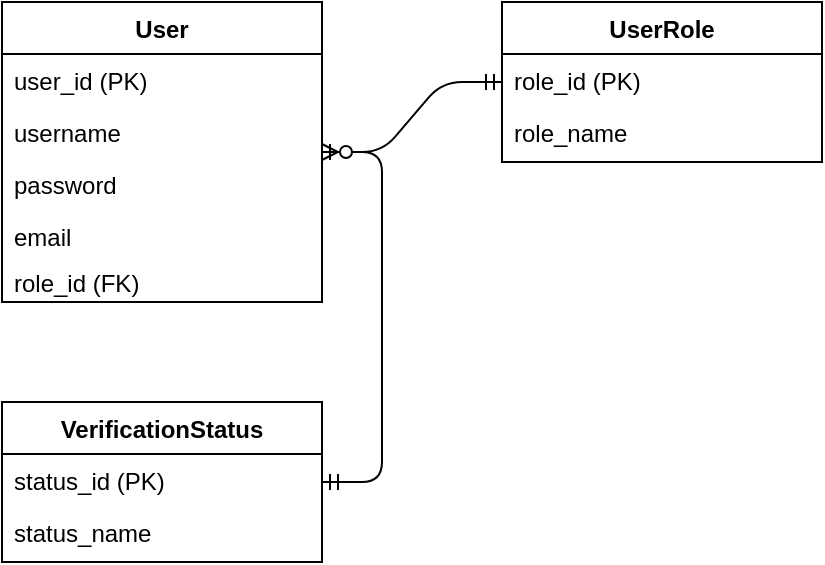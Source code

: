 <mxfile version="22.0.0" type="device">
  <diagram id="diagram_id_placeholder" name="User ERD">
    <mxGraphModel dx="1434" dy="784" grid="1" gridSize="10" guides="1" tooltips="1" connect="1" arrows="1" fold="1" page="1" pageScale="1" pageWidth="827" pageHeight="1169" math="0" shadow="0">
      <root>
        <mxCell id="0" />
        <mxCell id="1" parent="0" />

        <!-- User Entity -->
        <mxCell id="user" value="User" style="swimlane;fontStyle=1;align=center;verticalAlign=top;childLayout=stackLayout;horizontal=1;startSize=26;horizontalStack=0;resizeParent=1;resizeParentMax=0;resizeLast=0;collapsible=0;marginBottom=0;" vertex="1" parent="1">
          <mxGeometry x="200" y="100" width="160" height="150" as="geometry" />
        </mxCell>
        <mxCell id="user_pk" value="user_id (PK)" style="text;align=left;verticalAlign=middle;spacingLeft=4;spacingRight=4;overflow=hidden;portConstraint=eastwest;rotatable=0;" vertex="1" parent="user">
          <mxGeometry y="26" width="160" height="26" as="geometry" />
        </mxCell>
        <mxCell id="user_name" value="username" style="text;align=left;verticalAlign=middle;spacingLeft=4;spacingRight=4;overflow=hidden;portConstraint=eastwest;rotatable=0;" vertex="1" parent="user">
          <mxGeometry y="52" width="160" height="26" as="geometry" />
        </mxCell>
        <mxCell id="user_password" value="password" style="text;align=left;verticalAlign=middle;spacingLeft=4;spacingRight=4;overflow=hidden;portConstraint=eastwest;rotatable=0;" vertex="1" parent="user">
          <mxGeometry y="78" width="160" height="26" as="geometry" />
        </mxCell>
        <mxCell id="user_email" value="email" style="text;align=left;verticalAlign=middle;spacingLeft=4;spacingRight=4;overflow=hidden;portConstraint=eastwest;rotatable=0;" vertex="1" parent="user">
          <mxGeometry y="104" width="160" height="26" as="geometry" />
        </mxCell>
         <mxCell id="user_role_fk" value="role_id (FK)" style="text;align=left;verticalAlign=middle;spacingLeft=4;spacingRight=4;overflow=hidden;portConstraint=eastwest;rotatable=0;" vertex="1" parent="user">
          <mxGeometry y="130" width="160" height="20" as="geometry" />
        </mxCell>
        <!-- Add other User fields as needed -->

        <!-- UserRole Entity -->
        <mxCell id="userrole" value="UserRole" style="swimlane;fontStyle=1;align=center;verticalAlign=top;childLayout=stackLayout;horizontal=1;startSize=26;horizontalStack=0;resizeParent=1;resizeParentMax=0;resizeLast=0;collapsible=0;marginBottom=0;" vertex="1" parent="1">
          <mxGeometry x="450" y="100" width="160" height="80" as="geometry" />
        </mxCell>
        <mxCell id="userrole_pk" value="role_id (PK)" style="text;align=left;verticalAlign=middle;spacingLeft=4;spacingRight=4;overflow=hidden;portConstraint=eastwest;rotatable=0;" vertex="1" parent="userrole">
          <mxGeometry y="26" width="160" height="26" as="geometry" />
        </mxCell>
        <mxCell id="userrole_name" value="role_name" style="text;align=left;verticalAlign=middle;spacingLeft=4;spacingRight=4;overflow=hidden;portConstraint=eastwest;rotatable=0;" vertex="1" parent="userrole">
          <mxGeometry y="52" width="160" height="26" as="geometry" />
        </mxCell>

         <!-- VerificationStatus Entity (Assuming Enum/Lookup) -->
        <mxCell id="verifstatus" value="VerificationStatus" style="swimlane;fontStyle=1;align=center;verticalAlign=top;childLayout=stackLayout;horizontal=1;startSize=26;horizontalStack=0;resizeParent=1;resizeParentMax=0;resizeLast=0;collapsible=0;marginBottom=0;" vertex="1" parent="1">
          <mxGeometry x="200" y="300" width="160" height="80" as="geometry" />
        </mxCell>
        <mxCell id="verifstatus_pk" value="status_id (PK)" style="text;align=left;verticalAlign=middle;spacingLeft=4;spacingRight=4;overflow=hidden;portConstraint=eastwest;rotatable=0;" vertex="1" parent="verifstatus">
          <mxGeometry y="26" width="160" height="26" as="geometry" />
        </mxCell>
        <mxCell id="verifstatus_name" value="status_name" style="text;align=left;verticalAlign=middle;spacingLeft=4;spacingRight=4;overflow=hidden;portConstraint=eastwest;rotatable=0;" vertex="1" parent="verifstatus">
          <mxGeometry y="52" width="160" height="26" as="geometry" />
        </mxCell>

        <!-- Relationships -->
        <mxCell id="rel_user_role" value="" style="edgeStyle=entityRelationEdgeStyle;endArrow=ERmandOne;startArrow=ERmany;endFill=0;startFill=1;" edge="1" parent="1" source="user" target="userrole">
          <mxGeometry width="100" height="100" relative="1" as="geometry">
            <mxPoint x="360" y="140" as="sourcePoint" />
            <mxPoint x="450" y="140" as="targetPoint" />
          </mxGeometry>
        </mxCell>
        <mxCell id="rel_user_verif" value="" style="edgeStyle=entityRelationEdgeStyle;endArrow=ERmandOne;startArrow=ERzeroToOne;endFill=0;startFill=1;" edge="1" parent="1" source="user" target="verifstatus">
           <mxGeometry width="100" height="100" relative="1" as="geometry">
            <mxPoint x="280" y="250" as="sourcePoint"/>
            <mxPoint x="280" y="300" as="targetPoint"/>
          </mxGeometry>
        </mxCell>
        <!-- Note: Admin.java might represent User with admin role, or a separate linked table. Assuming role-based for now. -->

      </root>
    </mxGraphModel>
  </diagram>
</mxfile> 